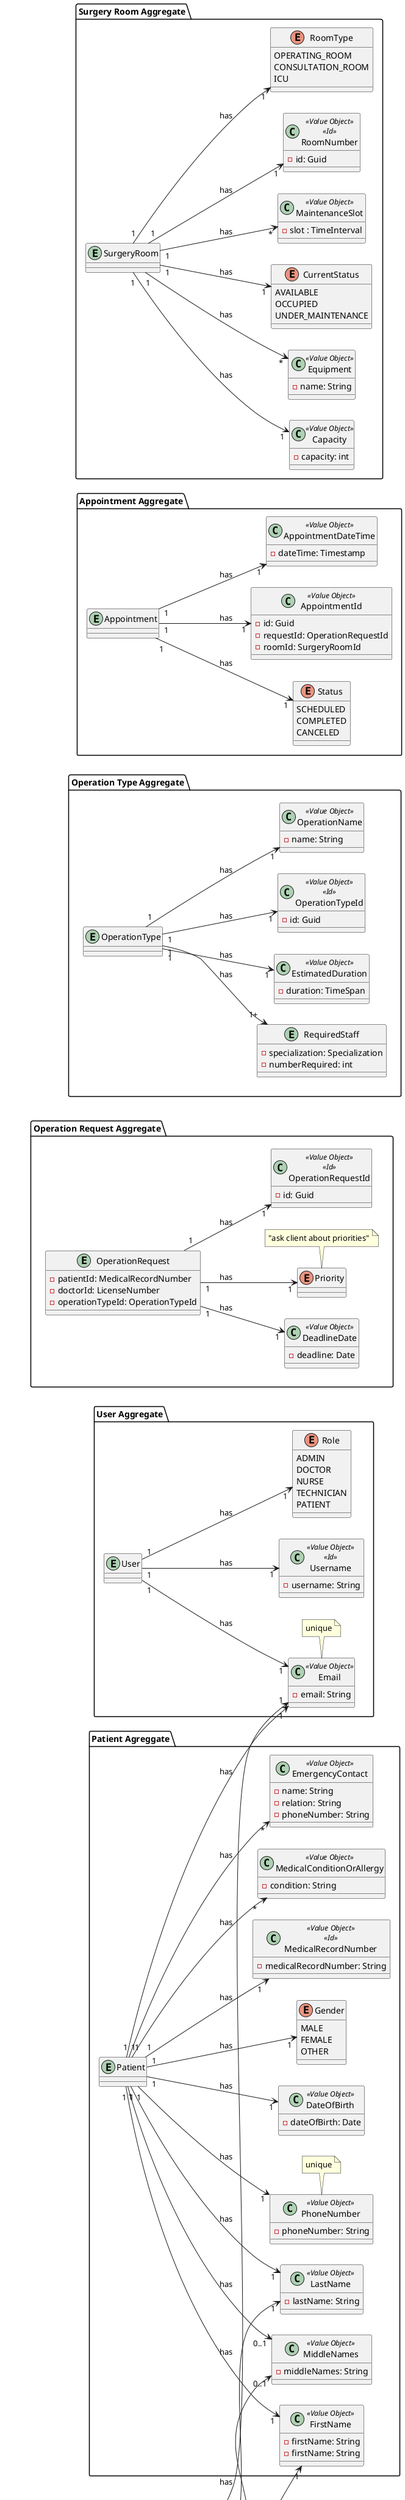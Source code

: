 @startuml
left to right direction
package "User Aggregate"{
entity User {}

class Username <<Value Object>> <<Id>> {
  -username: String
}

enum Role {
ADMIN
DOCTOR
NURSE
TECHNICIAN
PATIENT
}

class Email <<Value Object>> {
  -email: String
}
note bottom: unique
}

User "1" --> "1" Username : has
User "1" --> "1" Role : has
User "1" --> "1" Email : has

package "Patient Agreggate" {
entity Patient {}

class FirstName <<Value Object>> {
  -firstName: String
}

class LastName <<Value Object>> {
  -lastName: String
}

class MiddleNames <<Value Object>> {
  -middleNames: String
}

class DateOfBirth <<Value Object>> {
  -dateOfBirth: Date
}

class FirstName <<Value Object>> {
  -firstName: String
}

enum Gender {
MALE
FEMALE
OTHER
}

class MedicalRecordNumber <<Value Object>> <<Id>> {
  -medicalRecordNumber: String
}

/'
class Email <<Value Object>> {
  -email: String
}
'/

class PhoneNumber <<Value Object>> {
  -phoneNumber: String
}
note bottom: unique

class MedicalConditionOrAllergy <<Value Object>> {
  -condition: String
}

class EmergencyContact <<Value Object>> {
  -name: String
  -relation: String
  -phoneNumber: String
}
}

Patient "1" --> "1" FirstName : has
Patient "1" --> "1" LastName : has
Patient "1" --> "0..1" MiddleNames : has
Patient "1" --> "1" DateOfBirth : has
Patient "1" --> "1" Gender : has
Patient "1" --> "1" MedicalRecordNumber : has
Patient "1" --> "1" Email : has
Patient "1" --> "1" PhoneNumber : has
Patient "1" --> "*" MedicalConditionOrAllergy : has
Patient "1" --> "*" EmergencyContact : has

package "Staff Aggregate" {
entity Staff {}

/'
class FirstName <<Value Object>> {
  -firstName: String
}
class LastName <<Value Object>> {
  -lastName: String
}
class MiddleNames <<Value Object>> {
  -middleNames: String
}
'/

class LicenseNumber <<Value Object>> <<Id>> {
  -licenseNumber: String
}

class Specialization <<Value Object>> {
  -specialization: String
}

 
/'
class Email <<Value Object>> {
  -email: String
}
'/

class PhoneNumber <<Value Object>> {
  -phoneNumber: String
}


class AvailabilitySlot <<Value Object>> {
  -slot : TimeInterval
}
}

Staff "1" --> "1" FirstName : has
Staff "1" --> "1" LastName : has
Staff "1" --> "0..1" MiddleNames : has
Staff "1" --> "1" LicenseNumber : has
Staff "1" --> "*" Specialization : has
Staff "1" --> "1" Email : has
Staff "1" --> "1" PhoneNumber : has
Staff "1" --> "*" AvailabilitySlot : has

package "Operation Request Aggregate" {
entity OperationRequest {
  -patientId: MedicalRecordNumber
  -doctorId: LicenseNumber
  -operationTypeId: OperationTypeId
}

class OperationRequestId <<Value Object>> <<Id>> {
  -id: Guid
}

class DeadlineDate <<Value Object>> {
  -deadline: Date
}

enum Priority {}
note bottom : "ask client about priorities"
}

OperationRequest "1" --> "1" OperationRequestId : has
OperationRequest "1" --> "1" DeadlineDate : has
OperationRequest "1" --> "1" Priority : has

package "Operation Type Aggregate" {
entity OperationType {}

class OperationTypeId <<Value Object>> <<Id>> {
  -id: Guid
}

class OperationName <<Value Object>> {
  -name: String
}

entity RequiredStaff {
  -specialization: Specialization
  -numberRequired: int
}

class EstimatedDuration <<Value Object>> {
  -duration: TimeSpan
}
}

OperationType "1" --> "1" OperationTypeId : has
OperationType "1" --> "1" OperationName : has
OperationType "1" --> "1+" RequiredStaff : has
OperationType "1" --> "1" EstimatedDuration : has

package "Appointment Aggregate" {
entity Appointment {}

class AppointmentId <<Value Object>> {
  -id: Guid
  -requestId: OperationRequestId
  -roomId: SurgeryRoomId
}

class AppointmentDateTime <<Value Object>> {
  -dateTime: Timestamp
}

enum Status {
SCHEDULED
COMPLETED
CANCELED
}
}

Appointment "1" --> "1" AppointmentId : has
Appointment "1" --> "1" AppointmentDateTime : has
Appointment "1" --> "1" Status : has

package "Surgery Room Aggregate" {
entity SurgeryRoom {
}


class RoomNumber <<Value Object>> <<Id>> {
  -id: Guid
}

enum RoomType {
OPERATING_ROOM
CONSULTATION_ROOM
ICU
}

class Capacity <<Value Object>> {
  -capacity: int
}

class Equipment <<Value Object>> {
  -name: String
}

enum CurrentStatus {
AVAILABLE
OCCUPIED
UNDER_MAINTENANCE
}

class MaintenanceSlot <<Value Object>> {
  -slot : TimeInterval
}
}

SurgeryRoom "1" --> "1" RoomNumber : has
SurgeryRoom "1" --> "1" RoomType : has
SurgeryRoom "1" --> "1" Capacity : has
SurgeryRoom "1" --> "*" Equipment: has
SurgeryRoom "1" --> "1" CurrentStatus : has
SurgeryRoom "1" --> "*" MaintenanceSlot : has


  "Operation Request Aggregate" -[hidden]left- "Operation Type Aggregate"
@enduml